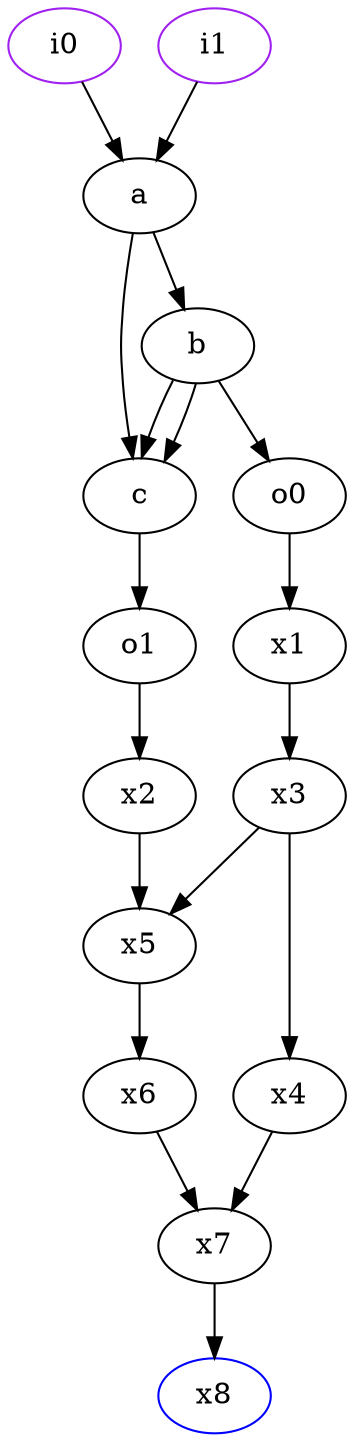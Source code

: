 digraph G{
0 [label=a, color=black];
1 [label=b, color=black];
2 [label=c, color=black];
3 [label=i0, color=purple];
4 [label=i1, color=purple];
5 [label=o0, color=black];
6 [label=o1, color=black];
7 [label=x3, color=black];
8 [label=x4, color=black];
9 [label=x5, color=black];
10 [label=x6, color=black];
11 [label=x7, color=black];
17 [label=x1, color=black];
18 [label=x2, color=black];
27 [label=x8, color=blue];
0 -> 1;
0 -> 2;
1 -> 2;
1 -> 2;
1 -> 5;
2 -> 6;
3 -> 0;
4 -> 0;
5 -> 17;
6 -> 18;
7 -> 8;
7 -> 9;
8 -> 11;
9 -> 10;
10 -> 11;
11 -> 27;
17 -> 7;
18 -> 9;
}
